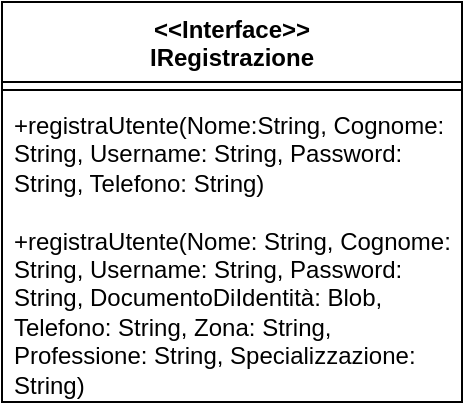 <mxfile version="21.3.7" type="github">
  <diagram name="Pagina-1" id="qlNaZa-vg_41t0tVp2_G">
    <mxGraphModel dx="1010" dy="542" grid="1" gridSize="10" guides="1" tooltips="1" connect="1" arrows="1" fold="1" page="1" pageScale="1" pageWidth="827" pageHeight="1169" math="0" shadow="0">
      <root>
        <mxCell id="0" />
        <mxCell id="1" parent="0" />
        <mxCell id="lUH7GNHiZuxZDdnGOZ4G-1" value="&amp;lt;&amp;lt;Interface&amp;gt;&amp;gt;&lt;br&gt;IRegistrazione" style="swimlane;fontStyle=1;align=center;verticalAlign=top;childLayout=stackLayout;horizontal=1;startSize=40;horizontalStack=0;resizeParent=1;resizeParentMax=0;resizeLast=0;collapsible=1;marginBottom=0;whiteSpace=wrap;html=1;" vertex="1" parent="1">
          <mxGeometry x="240" y="140" width="230" height="200" as="geometry" />
        </mxCell>
        <mxCell id="lUH7GNHiZuxZDdnGOZ4G-2" value="" style="line;strokeWidth=1;fillColor=none;align=left;verticalAlign=middle;spacingTop=-1;spacingLeft=3;spacingRight=3;rotatable=0;labelPosition=right;points=[];portConstraint=eastwest;strokeColor=inherit;" vertex="1" parent="lUH7GNHiZuxZDdnGOZ4G-1">
          <mxGeometry y="40" width="230" height="8" as="geometry" />
        </mxCell>
        <mxCell id="lUH7GNHiZuxZDdnGOZ4G-3" value="+registraUtente(Nome:String, Cognome: String, Username: String, Password:&lt;br&gt;String, Telefono: String)&lt;br&gt;&lt;br&gt;+registraUtente(Nome: String, Cognome:&lt;br&gt;String, Username: String, Password:&lt;br&gt;String, DocumentoDiIdentità: Blob, Telefono: String, Zona: String, Professione: String, Specializzazione: String)&amp;nbsp;" style="text;strokeColor=none;fillColor=none;align=left;verticalAlign=top;spacingLeft=4;spacingRight=4;overflow=hidden;rotatable=0;points=[[0,0.5],[1,0.5]];portConstraint=eastwest;whiteSpace=wrap;html=1;" vertex="1" parent="lUH7GNHiZuxZDdnGOZ4G-1">
          <mxGeometry y="48" width="230" height="152" as="geometry" />
        </mxCell>
      </root>
    </mxGraphModel>
  </diagram>
</mxfile>
